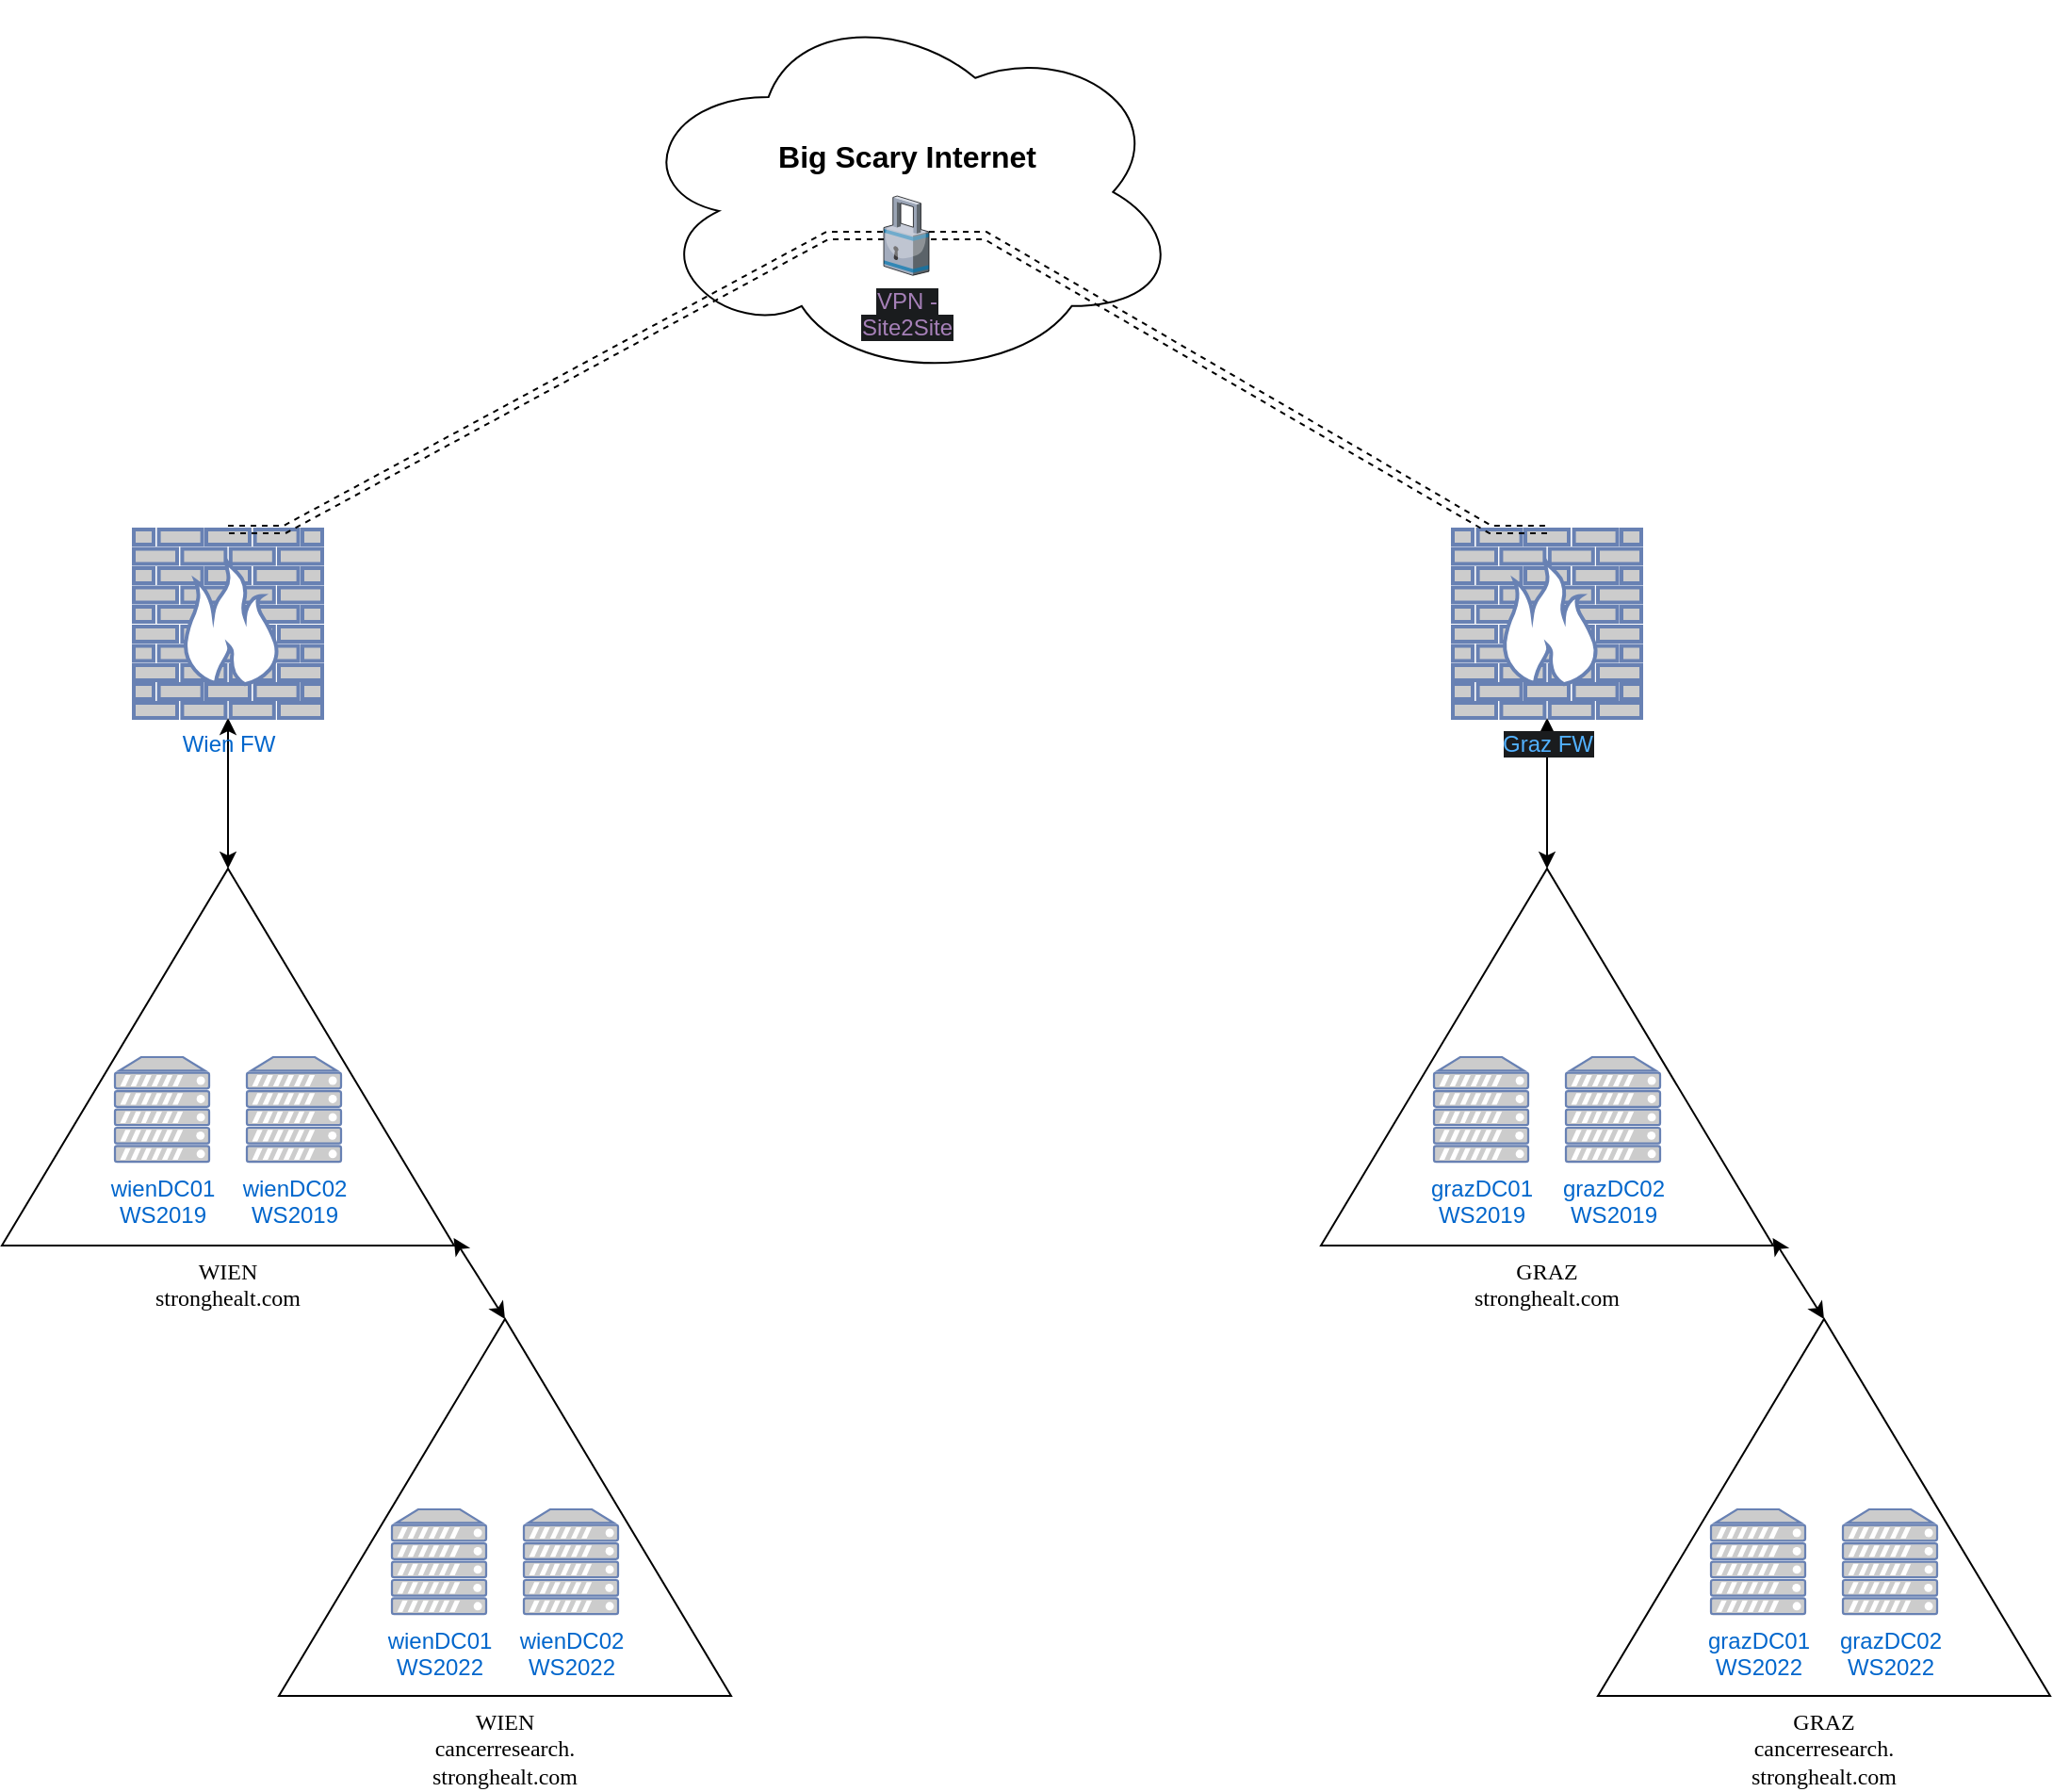 <mxfile version="24.8.6">
  <diagram name="Page-1" id="822b0af5-4adb-64df-f703-e8dfc1f81529">
    <mxGraphModel dx="1589" dy="1998" grid="0" gridSize="10" guides="1" tooltips="1" connect="1" arrows="1" fold="1" page="1" pageScale="1" pageWidth="1100" pageHeight="850" background="none" math="0" shadow="0">
      <root>
        <mxCell id="0" />
        <mxCell id="1" parent="0" />
        <mxCell id="7d933b09d9755ecc-12" value="WIEN&lt;br&gt;stronghealt.com" style="triangle;whiteSpace=wrap;html=1;rounded=0;shadow=0;comic=0;strokeWidth=1;fontFamily=Verdana;direction=north;labelPosition=center;verticalLabelPosition=bottom;align=center;verticalAlign=top;" parent="1" vertex="1">
          <mxGeometry x="620" width="240" height="200" as="geometry" />
        </mxCell>
        <mxCell id="oli0wXMeZ4UEcHfIQR0H-1" value="WIEN&lt;br&gt;cancerresearch.&lt;div&gt;stronghealt.com&lt;/div&gt;" style="triangle;whiteSpace=wrap;html=1;rounded=0;shadow=0;comic=0;strokeWidth=1;fontFamily=Verdana;direction=north;labelPosition=center;verticalLabelPosition=bottom;align=center;verticalAlign=top;" vertex="1" parent="1">
          <mxGeometry x="767" y="239" width="240" height="200" as="geometry" />
        </mxCell>
        <mxCell id="oli0wXMeZ4UEcHfIQR0H-4" style="rounded=1;orthogonalLoop=1;jettySize=auto;html=1;exitX=1;exitY=0.5;exitDx=0;exitDy=0;entryX=0.02;entryY=0.999;entryDx=0;entryDy=0;entryPerimeter=0;strokeColor=default;curved=0;endArrow=classic;endFill=1;startArrow=classic;startFill=1;" edge="1" parent="1" source="oli0wXMeZ4UEcHfIQR0H-1" target="7d933b09d9755ecc-12">
          <mxGeometry relative="1" as="geometry" />
        </mxCell>
        <mxCell id="oli0wXMeZ4UEcHfIQR0H-8" value="&lt;b style=&quot;font-size: 16px;&quot;&gt;&lt;font style=&quot;font-size: 16px;&quot;&gt;Big Scary Internet&lt;br&gt;&lt;/font&gt;&lt;/b&gt;&lt;div style=&quot;font-size: 16px;&quot;&gt;&lt;b style=&quot;&quot;&gt;&lt;font style=&quot;font-size: 16px;&quot;&gt;&lt;br&gt;&lt;/font&gt;&lt;/b&gt;&lt;br&gt;&lt;/div&gt;" style="ellipse;shape=cloud;whiteSpace=wrap;html=1;aspect=fixed;" vertex="1" parent="1">
          <mxGeometry x="953.72" y="-460" width="292.55" height="201.77" as="geometry" />
        </mxCell>
        <mxCell id="oli0wXMeZ4UEcHfIQR0H-14" style="edgeStyle=orthogonalEdgeStyle;rounded=0;orthogonalLoop=1;jettySize=auto;html=1;exitX=0.5;exitY=1;exitDx=0;exitDy=0;exitPerimeter=0;entryX=1;entryY=0.5;entryDx=0;entryDy=0;startArrow=classic;startFill=1;" edge="1" parent="1" source="oli0wXMeZ4UEcHfIQR0H-9" target="7d933b09d9755ecc-12">
          <mxGeometry relative="1" as="geometry" />
        </mxCell>
        <mxCell id="oli0wXMeZ4UEcHfIQR0H-9" value="Wien FW" style="fontColor=#0066CC;verticalAlign=top;verticalLabelPosition=bottom;labelPosition=center;align=center;html=1;outlineConnect=0;fillColor=#CCCCCC;strokeColor=#6881B3;gradientColor=none;gradientDirection=north;strokeWidth=2;shape=mxgraph.networks.firewall;" vertex="1" parent="1">
          <mxGeometry x="690" y="-180" width="100" height="100" as="geometry" />
        </mxCell>
        <mxCell id="oli0wXMeZ4UEcHfIQR0H-10" style="rounded=0;orthogonalLoop=1;jettySize=auto;html=1;exitX=0.5;exitY=0;exitDx=0;exitDy=0;exitPerimeter=0;startArrow=classic;startFill=1;edgeStyle=entityRelationEdgeStyle;shape=link;dashed=1;" edge="1" parent="1" source="oli0wXMeZ4UEcHfIQR0H-9" target="oli0wXMeZ4UEcHfIQR0H-32">
          <mxGeometry relative="1" as="geometry" />
        </mxCell>
        <mxCell id="oli0wXMeZ4UEcHfIQR0H-17" value="GRAZ&lt;br&gt;stronghealt.com" style="triangle;whiteSpace=wrap;html=1;rounded=0;shadow=0;comic=0;strokeWidth=1;fontFamily=Verdana;direction=north;labelPosition=center;verticalLabelPosition=bottom;align=center;verticalAlign=top;" vertex="1" parent="1">
          <mxGeometry x="1320" width="240" height="200" as="geometry" />
        </mxCell>
        <mxCell id="oli0wXMeZ4UEcHfIQR0H-18" value="GRAZ&lt;br&gt;cancerresearch.&lt;div&gt;stronghealt.com&lt;/div&gt;" style="triangle;whiteSpace=wrap;html=1;rounded=0;shadow=0;comic=0;strokeWidth=1;fontFamily=Verdana;direction=north;labelPosition=center;verticalLabelPosition=bottom;align=center;verticalAlign=top;" vertex="1" parent="1">
          <mxGeometry x="1467" y="239" width="240" height="200" as="geometry" />
        </mxCell>
        <mxCell id="oli0wXMeZ4UEcHfIQR0H-19" style="rounded=1;orthogonalLoop=1;jettySize=auto;html=1;exitX=1;exitY=0.5;exitDx=0;exitDy=0;entryX=0.02;entryY=0.999;entryDx=0;entryDy=0;entryPerimeter=0;strokeColor=default;curved=0;endArrow=classic;endFill=1;startArrow=classic;startFill=1;" edge="1" parent="1" source="oli0wXMeZ4UEcHfIQR0H-18" target="oli0wXMeZ4UEcHfIQR0H-17">
          <mxGeometry relative="1" as="geometry" />
        </mxCell>
        <mxCell id="oli0wXMeZ4UEcHfIQR0H-20" style="edgeStyle=orthogonalEdgeStyle;rounded=0;orthogonalLoop=1;jettySize=auto;html=1;exitX=0.5;exitY=1;exitDx=0;exitDy=0;exitPerimeter=0;entryX=1;entryY=0.5;entryDx=0;entryDy=0;startArrow=classic;startFill=1;" edge="1" parent="1" source="oli0wXMeZ4UEcHfIQR0H-21" target="oli0wXMeZ4UEcHfIQR0H-17">
          <mxGeometry relative="1" as="geometry" />
        </mxCell>
        <mxCell id="oli0wXMeZ4UEcHfIQR0H-21" value="&lt;span data-darkreader-inline-bgcolor=&quot;&quot; data-darkreader-inline-color=&quot;&quot; style=&quot;color: rgb(82, 177, 255); font-family: Helvetica; font-size: 12px; font-style: normal; font-variant-ligatures: normal; font-variant-caps: normal; font-weight: 400; letter-spacing: normal; orphans: 2; text-align: center; text-indent: 0px; text-transform: none; widows: 2; word-spacing: 0px; -webkit-text-stroke-width: 0px; white-space: nowrap; background-color: rgb(26, 28, 30); text-decoration-thickness: initial; text-decoration-style: initial; text-decoration-color: initial; float: none; display: inline !important; --darkreader-inline-color: #53b5ff; --darkreader-inline-bgcolor: #151718;&quot;&gt;Graz FW&lt;/span&gt;" style="fontColor=#0066CC;verticalAlign=top;verticalLabelPosition=bottom;labelPosition=center;align=center;html=1;outlineConnect=0;fillColor=#CCCCCC;strokeColor=#6881B3;gradientColor=none;gradientDirection=north;strokeWidth=2;shape=mxgraph.networks.firewall;" vertex="1" parent="1">
          <mxGeometry x="1390" y="-180" width="100" height="100" as="geometry" />
        </mxCell>
        <mxCell id="oli0wXMeZ4UEcHfIQR0H-23" value="wienDC01&lt;div&gt;WS2019&lt;/div&gt;" style="fontColor=#0066CC;verticalAlign=top;verticalLabelPosition=bottom;labelPosition=center;align=center;html=1;outlineConnect=0;fillColor=#CCCCCC;strokeColor=#6881B3;gradientColor=none;gradientDirection=north;strokeWidth=2;shape=mxgraph.networks.server;aspect=fixed;" vertex="1" parent="1">
          <mxGeometry x="680" y="100" width="50" height="55.56" as="geometry" />
        </mxCell>
        <mxCell id="oli0wXMeZ4UEcHfIQR0H-24" value="wienDC02&lt;div&gt;WS2019&lt;/div&gt;" style="fontColor=#0066CC;verticalAlign=top;verticalLabelPosition=bottom;labelPosition=center;align=center;html=1;outlineConnect=0;fillColor=#CCCCCC;strokeColor=#6881B3;gradientColor=none;gradientDirection=north;strokeWidth=2;shape=mxgraph.networks.server;aspect=fixed;" vertex="1" parent="1">
          <mxGeometry x="750" y="100" width="50" height="55.56" as="geometry" />
        </mxCell>
        <mxCell id="oli0wXMeZ4UEcHfIQR0H-25" value="grazDC01&lt;br&gt;WS2019" style="fontColor=#0066CC;verticalAlign=top;verticalLabelPosition=bottom;labelPosition=center;align=center;html=1;outlineConnect=0;fillColor=#CCCCCC;strokeColor=#6881B3;gradientColor=none;gradientDirection=north;strokeWidth=2;shape=mxgraph.networks.server;aspect=fixed;" vertex="1" parent="1">
          <mxGeometry x="1380" y="100" width="50" height="55.56" as="geometry" />
        </mxCell>
        <mxCell id="oli0wXMeZ4UEcHfIQR0H-26" value="grazDC02&lt;div&gt;WS2019&lt;/div&gt;" style="fontColor=#0066CC;verticalAlign=top;verticalLabelPosition=bottom;labelPosition=center;align=center;html=1;outlineConnect=0;fillColor=#CCCCCC;strokeColor=#6881B3;gradientColor=none;gradientDirection=north;strokeWidth=2;shape=mxgraph.networks.server;aspect=fixed;" vertex="1" parent="1">
          <mxGeometry x="1450" y="100" width="50" height="55.56" as="geometry" />
        </mxCell>
        <mxCell id="oli0wXMeZ4UEcHfIQR0H-28" value="wienDC01&lt;div&gt;WS2022&lt;/div&gt;" style="fontColor=#0066CC;verticalAlign=top;verticalLabelPosition=bottom;labelPosition=center;align=center;html=1;outlineConnect=0;fillColor=#CCCCCC;strokeColor=#6881B3;gradientColor=none;gradientDirection=north;strokeWidth=2;shape=mxgraph.networks.server;aspect=fixed;" vertex="1" parent="1">
          <mxGeometry x="827" y="340" width="50" height="55.56" as="geometry" />
        </mxCell>
        <mxCell id="oli0wXMeZ4UEcHfIQR0H-29" value="wienDC02&lt;div&gt;WS2022&lt;/div&gt;" style="fontColor=#0066CC;verticalAlign=top;verticalLabelPosition=bottom;labelPosition=center;align=center;html=1;outlineConnect=0;fillColor=#CCCCCC;strokeColor=#6881B3;gradientColor=none;gradientDirection=north;strokeWidth=2;shape=mxgraph.networks.server;aspect=fixed;" vertex="1" parent="1">
          <mxGeometry x="897" y="340" width="50" height="55.56" as="geometry" />
        </mxCell>
        <mxCell id="oli0wXMeZ4UEcHfIQR0H-30" value="grazDC01&lt;br&gt;WS2022" style="fontColor=#0066CC;verticalAlign=top;verticalLabelPosition=bottom;labelPosition=center;align=center;html=1;outlineConnect=0;fillColor=#CCCCCC;strokeColor=#6881B3;gradientColor=none;gradientDirection=north;strokeWidth=2;shape=mxgraph.networks.server;aspect=fixed;" vertex="1" parent="1">
          <mxGeometry x="1527" y="340" width="50" height="55.56" as="geometry" />
        </mxCell>
        <mxCell id="oli0wXMeZ4UEcHfIQR0H-31" value="grazDC02&lt;br&gt;WS2022" style="fontColor=#0066CC;verticalAlign=top;verticalLabelPosition=bottom;labelPosition=center;align=center;html=1;outlineConnect=0;fillColor=#CCCCCC;strokeColor=#6881B3;gradientColor=none;gradientDirection=north;strokeWidth=2;shape=mxgraph.networks.server;aspect=fixed;" vertex="1" parent="1">
          <mxGeometry x="1597" y="340" width="50" height="55.56" as="geometry" />
        </mxCell>
        <mxCell id="oli0wXMeZ4UEcHfIQR0H-32" value="&lt;span style=&quot;font-family: Helvetica; font-size: 12px; font-style: normal; font-variant-ligatures: normal; font-variant-caps: normal; font-weight: 400; letter-spacing: normal; orphans: 2; text-align: center; text-indent: 0px; text-transform: none; widows: 2; word-spacing: 0px; -webkit-text-stroke-width: 0px; white-space: normal; background-color: rgb(26, 28, 30); text-decoration-thickness: initial; text-decoration-style: initial; text-decoration-color: initial; float: none; display: inline !important;&quot;&gt;VPN - Site2Site&lt;/span&gt;" style="verticalLabelPosition=bottom;sketch=0;aspect=fixed;html=1;verticalAlign=top;strokeColor=none;align=center;outlineConnect=0;shape=mxgraph.citrix.security;fontColor=#A680B8;" vertex="1" parent="1">
          <mxGeometry x="1088" y="-357" width="24" height="42.12" as="geometry" />
        </mxCell>
        <mxCell id="oli0wXMeZ4UEcHfIQR0H-22" style="rounded=0;orthogonalLoop=1;jettySize=auto;html=1;startArrow=classic;startFill=1;entryX=0.5;entryY=0;entryDx=0;entryDy=0;entryPerimeter=0;edgeStyle=entityRelationEdgeStyle;shape=link;dashed=1;" edge="1" parent="1" source="oli0wXMeZ4UEcHfIQR0H-32" target="oli0wXMeZ4UEcHfIQR0H-21">
          <mxGeometry relative="1" as="geometry" />
        </mxCell>
      </root>
    </mxGraphModel>
  </diagram>
</mxfile>
